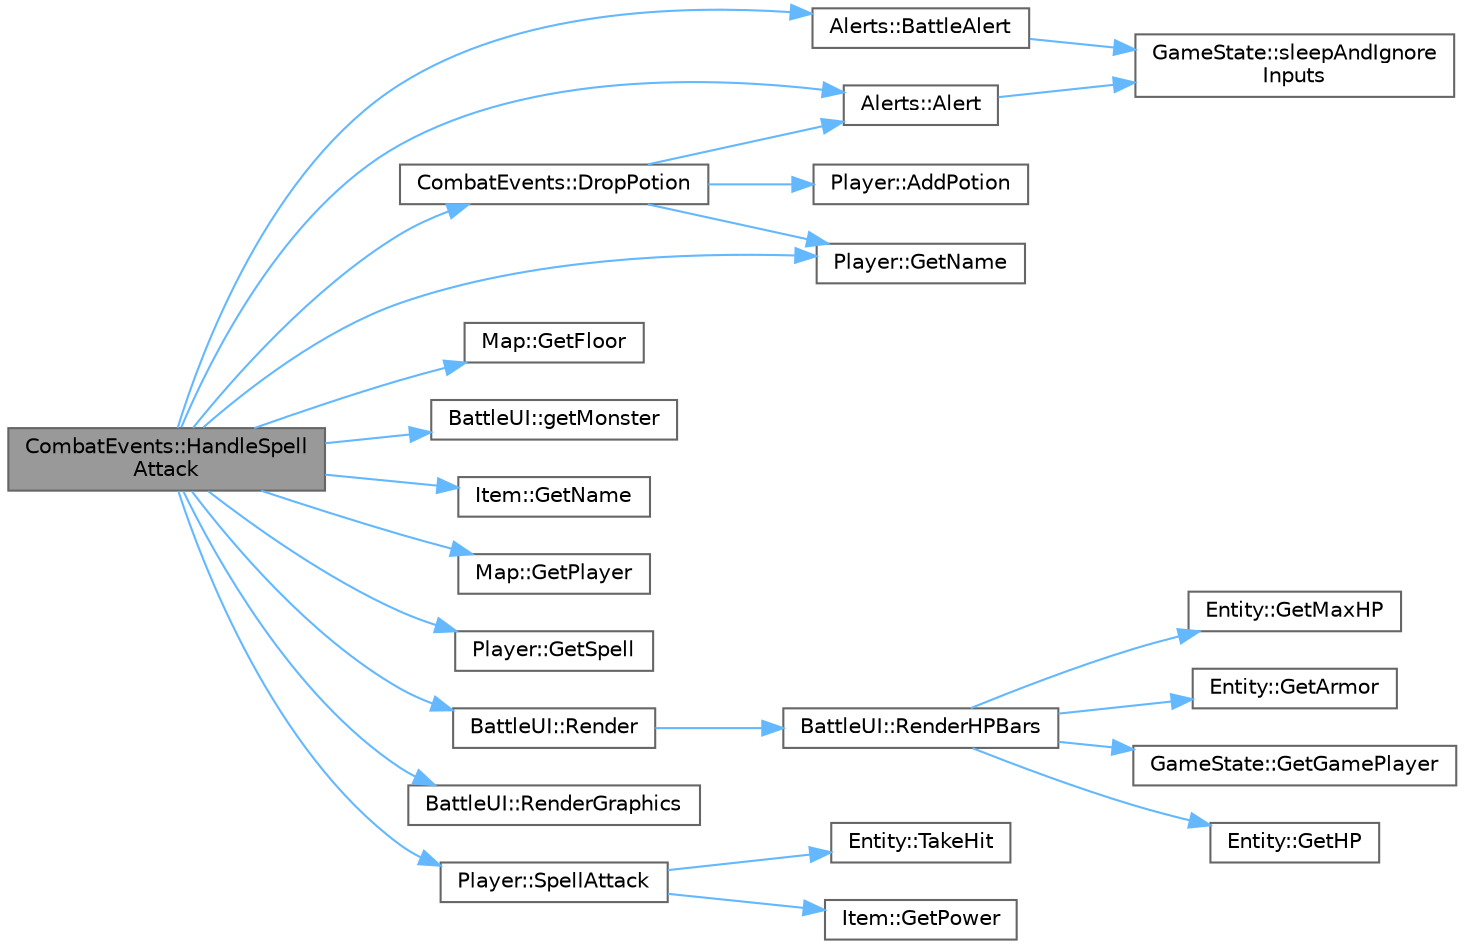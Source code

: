 digraph "CombatEvents::HandleSpellAttack"
{
 // LATEX_PDF_SIZE
  bgcolor="transparent";
  edge [fontname=Helvetica,fontsize=10,labelfontname=Helvetica,labelfontsize=10];
  node [fontname=Helvetica,fontsize=10,shape=box,height=0.2,width=0.4];
  rankdir="LR";
  Node1 [id="Node000001",label="CombatEvents::HandleSpell\lAttack",height=0.2,width=0.4,color="gray40", fillcolor="grey60", style="filled", fontcolor="black",tooltip="Handles a spell attack in combat."];
  Node1 -> Node2 [id="edge1_Node000001_Node000002",color="steelblue1",style="solid",tooltip=" "];
  Node2 [id="Node000002",label="Alerts::Alert",height=0.2,width=0.4,color="grey40", fillcolor="white", style="filled",URL="$class_alerts.html#a10627b6297fb89a8f5acfd419a13ebe2",tooltip="Displays a general alert message."];
  Node2 -> Node3 [id="edge2_Node000002_Node000003",color="steelblue1",style="solid",tooltip=" "];
  Node3 [id="Node000003",label="GameState::sleepAndIgnore\lInputs",height=0.2,width=0.4,color="grey40", fillcolor="white", style="filled",URL="$class_game_state.html#acc8e547b41b8b7a515afe338a138487e",tooltip=" "];
  Node1 -> Node4 [id="edge3_Node000001_Node000004",color="steelblue1",style="solid",tooltip=" "];
  Node4 [id="Node000004",label="Alerts::BattleAlert",height=0.2,width=0.4,color="grey40", fillcolor="white", style="filled",URL="$class_alerts.html#af0eb92ec8c6af8ed32c0e5fae437d3f8",tooltip="Displays a battle alert message."];
  Node4 -> Node3 [id="edge4_Node000004_Node000003",color="steelblue1",style="solid",tooltip=" "];
  Node1 -> Node5 [id="edge5_Node000001_Node000005",color="steelblue1",style="solid",tooltip=" "];
  Node5 [id="Node000005",label="CombatEvents::DropPotion",height=0.2,width=0.4,color="grey40", fillcolor="white", style="filled",URL="$class_combat_events.html#ab80edf2cd1ee2ae489c6c4e35e9ca367",tooltip="Drops a potion for the player."];
  Node5 -> Node6 [id="edge6_Node000005_Node000006",color="steelblue1",style="solid",tooltip=" "];
  Node6 [id="Node000006",label="Player::AddPotion",height=0.2,width=0.4,color="grey40", fillcolor="white", style="filled",URL="$class_player.html#afc3a3a12fb09c751854056455d77c2a4",tooltip="Adds a potion to the player's inventory."];
  Node5 -> Node2 [id="edge7_Node000005_Node000002",color="steelblue1",style="solid",tooltip=" "];
  Node5 -> Node7 [id="edge8_Node000005_Node000007",color="steelblue1",style="solid",tooltip=" "];
  Node7 [id="Node000007",label="Player::GetName",height=0.2,width=0.4,color="grey40", fillcolor="white", style="filled",URL="$class_player.html#affddef50f994746a860e2366e412917f",tooltip="Gets the name of the player."];
  Node1 -> Node8 [id="edge9_Node000001_Node000008",color="steelblue1",style="solid",tooltip=" "];
  Node8 [id="Node000008",label="Map::GetFloor",height=0.2,width=0.4,color="grey40", fillcolor="white", style="filled",URL="$class_map.html#a9d7c069f93d337d45e725a89e413a55b",tooltip="Gets the current floor level."];
  Node1 -> Node9 [id="edge10_Node000001_Node000009",color="steelblue1",style="solid",tooltip=" "];
  Node9 [id="Node000009",label="BattleUI::getMonster",height=0.2,width=0.4,color="grey40", fillcolor="white", style="filled",URL="$class_battle_u_i.html#a54b0653a8f3bb77a42839699d5856888",tooltip="Gets the Monster object associated with the battle."];
  Node1 -> Node10 [id="edge11_Node000001_Node000010",color="steelblue1",style="solid",tooltip=" "];
  Node10 [id="Node000010",label="Item::GetName",height=0.2,width=0.4,color="grey40", fillcolor="white", style="filled",URL="$class_item.html#a6e9021a9e07c1a505d5663fd01cca889",tooltip="Getter for the name of the item."];
  Node1 -> Node7 [id="edge12_Node000001_Node000007",color="steelblue1",style="solid",tooltip=" "];
  Node1 -> Node11 [id="edge13_Node000001_Node000011",color="steelblue1",style="solid",tooltip=" "];
  Node11 [id="Node000011",label="Map::GetPlayer",height=0.2,width=0.4,color="grey40", fillcolor="white", style="filled",URL="$class_map.html#a2a75f0965389cfb4dc80839ed02e4afc",tooltip="Gets the player object."];
  Node1 -> Node12 [id="edge14_Node000001_Node000012",color="steelblue1",style="solid",tooltip=" "];
  Node12 [id="Node000012",label="Player::GetSpell",height=0.2,width=0.4,color="grey40", fillcolor="white", style="filled",URL="$class_player.html#ac6abc32ef6bce0c9e7c7149a6da2c852",tooltip="Gets the player's equipped spell."];
  Node1 -> Node13 [id="edge15_Node000001_Node000013",color="steelblue1",style="solid",tooltip=" "];
  Node13 [id="Node000013",label="BattleUI::Render",height=0.2,width=0.4,color="grey40", fillcolor="white", style="filled",URL="$class_battle_u_i.html#a7f64fecd0128bcbf29ab533b0af2de84",tooltip="Renders the battle UI."];
  Node13 -> Node14 [id="edge16_Node000013_Node000014",color="steelblue1",style="solid",tooltip=" "];
  Node14 [id="Node000014",label="BattleUI::RenderHPBars",height=0.2,width=0.4,color="grey40", fillcolor="white", style="filled",URL="$class_battle_u_i.html#af90c38e3b548f3b05668166e60d3c5d8",tooltip="Renders the HP bars for the player and the monster."];
  Node14 -> Node15 [id="edge17_Node000014_Node000015",color="steelblue1",style="solid",tooltip=" "];
  Node15 [id="Node000015",label="Entity::GetArmor",height=0.2,width=0.4,color="grey40", fillcolor="white", style="filled",URL="$class_entity.html#ac6589d64fdd4da658fd1bc9102caa359",tooltip="Gets the armor attribute of the entity."];
  Node14 -> Node16 [id="edge18_Node000014_Node000016",color="steelblue1",style="solid",tooltip=" "];
  Node16 [id="Node000016",label="GameState::GetGamePlayer",height=0.2,width=0.4,color="grey40", fillcolor="white", style="filled",URL="$class_game_state.html#ae9cbe002761ccccece4ff619af1aea05",tooltip=" "];
  Node14 -> Node17 [id="edge19_Node000014_Node000017",color="steelblue1",style="solid",tooltip=" "];
  Node17 [id="Node000017",label="Entity::GetHP",height=0.2,width=0.4,color="grey40", fillcolor="white", style="filled",URL="$class_entity.html#a6e859081bc51ff1aad43267aaeb61c57",tooltip="Gets the current health points attribute of the entity."];
  Node14 -> Node18 [id="edge20_Node000014_Node000018",color="steelblue1",style="solid",tooltip=" "];
  Node18 [id="Node000018",label="Entity::GetMaxHP",height=0.2,width=0.4,color="grey40", fillcolor="white", style="filled",URL="$class_entity.html#a744ee8b7de25a13cf950d29ff5099484",tooltip="Gets the maximum health points attribute of the entity."];
  Node1 -> Node19 [id="edge21_Node000001_Node000019",color="steelblue1",style="solid",tooltip=" "];
  Node19 [id="Node000019",label="BattleUI::RenderGraphics",height=0.2,width=0.4,color="grey40", fillcolor="white", style="filled",URL="$class_battle_u_i.html#a49414a8921654d2c423aef063fb1bb53",tooltip="Renders the graphics for the battle UI."];
  Node1 -> Node20 [id="edge22_Node000001_Node000020",color="steelblue1",style="solid",tooltip=" "];
  Node20 [id="Node000020",label="Player::SpellAttack",height=0.2,width=0.4,color="grey40", fillcolor="white", style="filled",URL="$class_player.html#a9459f74155714db111234c8961606f99",tooltip="Performs a spell attack on a monster."];
  Node20 -> Node21 [id="edge23_Node000020_Node000021",color="steelblue1",style="solid",tooltip=" "];
  Node21 [id="Node000021",label="Item::GetPower",height=0.2,width=0.4,color="grey40", fillcolor="white", style="filled",URL="$class_item.html#aeb744c4cd682449f4c57c8531c04ce72",tooltip="Getter for the power of the item."];
  Node20 -> Node22 [id="edge24_Node000020_Node000022",color="steelblue1",style="solid",tooltip=" "];
  Node22 [id="Node000022",label="Entity::TakeHit",height=0.2,width=0.4,color="grey40", fillcolor="white", style="filled",URL="$class_entity.html#a2bdaf34c9b05d6c1a599645e32a1898d",tooltip="Takes a hit with the specified damage."];
}
